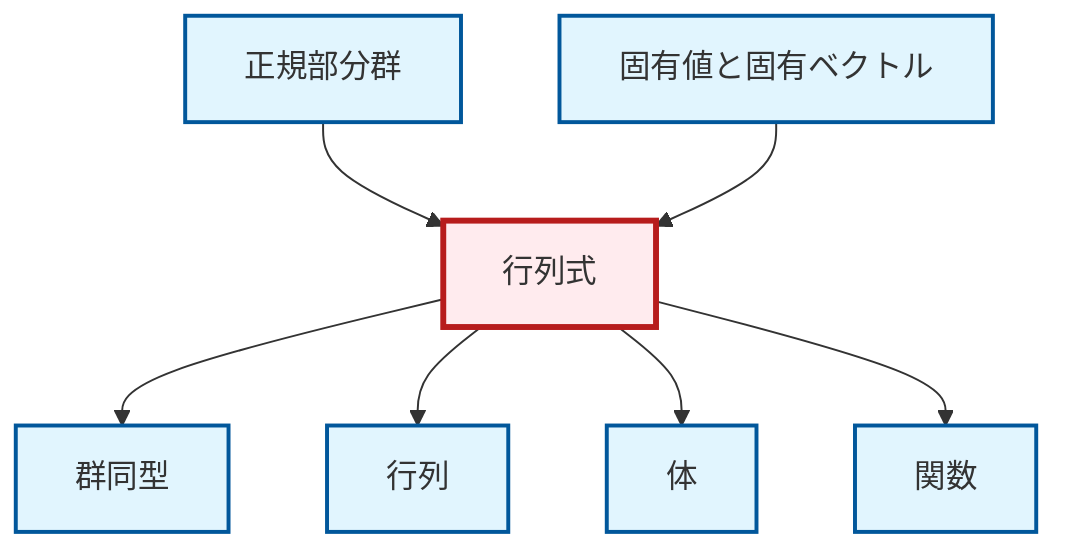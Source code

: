 graph TD
    classDef definition fill:#e1f5fe,stroke:#01579b,stroke-width:2px
    classDef theorem fill:#f3e5f5,stroke:#4a148c,stroke-width:2px
    classDef axiom fill:#fff3e0,stroke:#e65100,stroke-width:2px
    classDef example fill:#e8f5e9,stroke:#1b5e20,stroke-width:2px
    classDef current fill:#ffebee,stroke:#b71c1c,stroke-width:3px
    def-field["体"]:::definition
    def-function["関数"]:::definition
    def-eigenvalue-eigenvector["固有値と固有ベクトル"]:::definition
    def-matrix["行列"]:::definition
    def-normal-subgroup["正規部分群"]:::definition
    def-determinant["行列式"]:::definition
    def-isomorphism["群同型"]:::definition
    def-determinant --> def-isomorphism
    def-normal-subgroup --> def-determinant
    def-determinant --> def-matrix
    def-determinant --> def-field
    def-determinant --> def-function
    def-eigenvalue-eigenvector --> def-determinant
    class def-determinant current